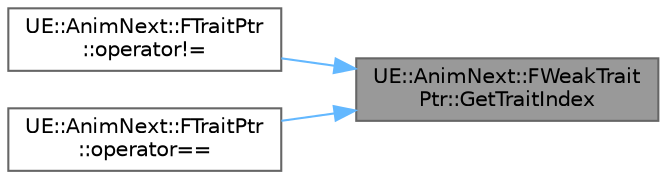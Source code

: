 digraph "UE::AnimNext::FWeakTraitPtr::GetTraitIndex"
{
 // INTERACTIVE_SVG=YES
 // LATEX_PDF_SIZE
  bgcolor="transparent";
  edge [fontname=Helvetica,fontsize=10,labelfontname=Helvetica,labelfontsize=10];
  node [fontname=Helvetica,fontsize=10,shape=box,height=0.2,width=0.4];
  rankdir="RL";
  Node1 [id="Node000001",label="UE::AnimNext::FWeakTrait\lPtr::GetTraitIndex",height=0.2,width=0.4,color="gray40", fillcolor="grey60", style="filled", fontcolor="black",tooltip=" "];
  Node1 -> Node2 [id="edge1_Node000001_Node000002",dir="back",color="steelblue1",style="solid",tooltip=" "];
  Node2 [id="Node000002",label="UE::AnimNext::FTraitPtr\l::operator!=",height=0.2,width=0.4,color="grey40", fillcolor="white", style="filled",URL="$d1/d9f/structUE_1_1AnimNext_1_1FTraitPtr.html#a11049d31eb55792ad19126eeb8fbed96",tooltip=" "];
  Node1 -> Node3 [id="edge2_Node000001_Node000003",dir="back",color="steelblue1",style="solid",tooltip=" "];
  Node3 [id="Node000003",label="UE::AnimNext::FTraitPtr\l::operator==",height=0.2,width=0.4,color="grey40", fillcolor="white", style="filled",URL="$d1/d9f/structUE_1_1AnimNext_1_1FTraitPtr.html#a1be5e4ecce8c683ae3b4c7c7c812e1c1",tooltip=" "];
}
